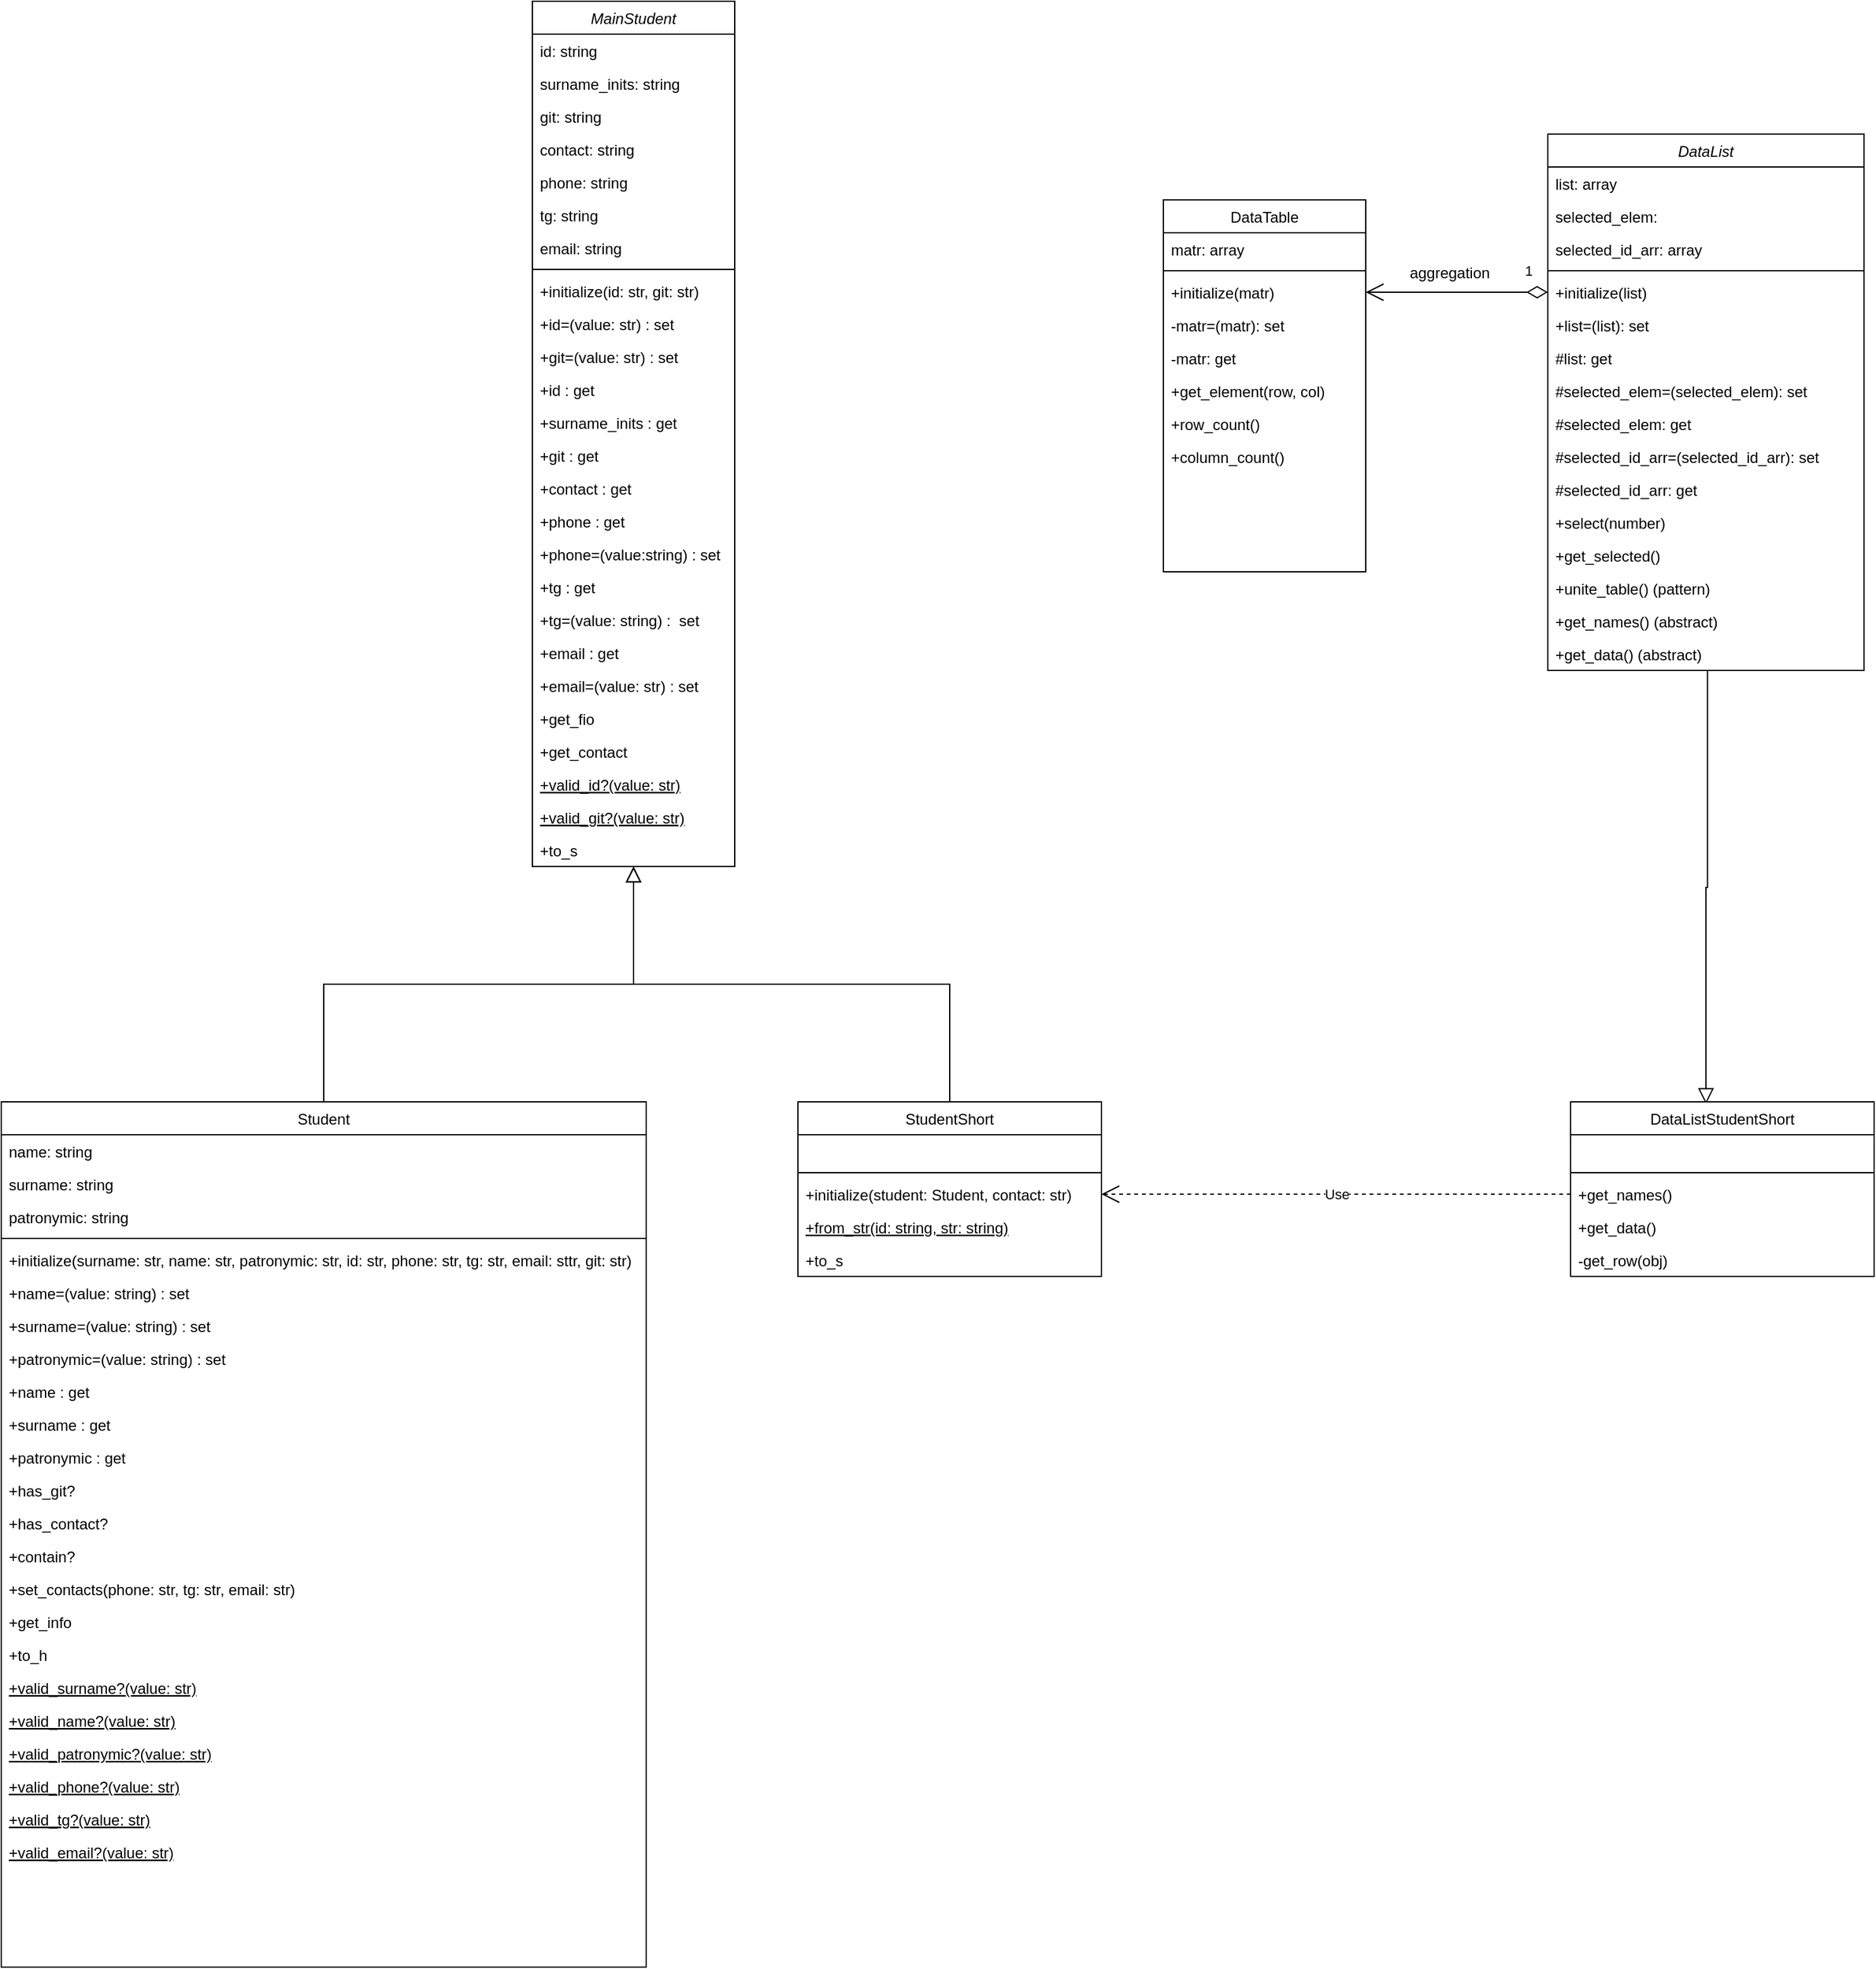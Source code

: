 <mxfile version="23.1.5" type="device">
  <diagram name="Страница — 1" id="VTBORHz53mg_HlFjVC3q">
    <mxGraphModel dx="3452" dy="2742" grid="1" gridSize="10" guides="1" tooltips="1" connect="1" arrows="1" fold="1" page="1" pageScale="1" pageWidth="827" pageHeight="1169" math="0" shadow="0">
      <root>
        <mxCell id="0" />
        <mxCell id="1" parent="0" />
        <mxCell id="d5amFrxsz3qg_HAPbQyT-1" value="DataList" style="swimlane;fontStyle=2;align=center;verticalAlign=top;childLayout=stackLayout;horizontal=1;startSize=26;horizontalStack=0;resizeParent=1;resizeLast=0;collapsible=1;marginBottom=0;rounded=0;shadow=0;strokeWidth=1;" vertex="1" parent="1">
          <mxGeometry x="1073" y="-1035" width="250" height="424" as="geometry">
            <mxRectangle x="230" y="140" width="160" height="26" as="alternateBounds" />
          </mxGeometry>
        </mxCell>
        <mxCell id="d5amFrxsz3qg_HAPbQyT-2" value="list: array" style="text;align=left;verticalAlign=top;spacingLeft=4;spacingRight=4;overflow=hidden;rotatable=0;points=[[0,0.5],[1,0.5]];portConstraint=eastwest;" vertex="1" parent="d5amFrxsz3qg_HAPbQyT-1">
          <mxGeometry y="26" width="250" height="26" as="geometry" />
        </mxCell>
        <mxCell id="d5amFrxsz3qg_HAPbQyT-3" value="selected_elem: " style="text;align=left;verticalAlign=top;spacingLeft=4;spacingRight=4;overflow=hidden;rotatable=0;points=[[0,0.5],[1,0.5]];portConstraint=eastwest;rounded=0;shadow=0;html=0;" vertex="1" parent="d5amFrxsz3qg_HAPbQyT-1">
          <mxGeometry y="52" width="250" height="26" as="geometry" />
        </mxCell>
        <mxCell id="d5amFrxsz3qg_HAPbQyT-4" value="selected_id_arr: array" style="text;align=left;verticalAlign=top;spacingLeft=4;spacingRight=4;overflow=hidden;rotatable=0;points=[[0,0.5],[1,0.5]];portConstraint=eastwest;rounded=0;shadow=0;html=0;" vertex="1" parent="d5amFrxsz3qg_HAPbQyT-1">
          <mxGeometry y="78" width="250" height="26" as="geometry" />
        </mxCell>
        <mxCell id="d5amFrxsz3qg_HAPbQyT-5" value="" style="line;html=1;strokeWidth=1;align=left;verticalAlign=middle;spacingTop=-1;spacingLeft=3;spacingRight=3;rotatable=0;labelPosition=right;points=[];portConstraint=eastwest;" vertex="1" parent="d5amFrxsz3qg_HAPbQyT-1">
          <mxGeometry y="104" width="250" height="8" as="geometry" />
        </mxCell>
        <mxCell id="d5amFrxsz3qg_HAPbQyT-6" value="+initialize(list)" style="text;align=left;verticalAlign=top;spacingLeft=4;spacingRight=4;overflow=hidden;rotatable=0;points=[[0,0.5],[1,0.5]];portConstraint=eastwest;" vertex="1" parent="d5amFrxsz3qg_HAPbQyT-1">
          <mxGeometry y="112" width="250" height="26" as="geometry" />
        </mxCell>
        <mxCell id="d5amFrxsz3qg_HAPbQyT-7" value="+list=(list): set" style="text;align=left;verticalAlign=top;spacingLeft=4;spacingRight=4;overflow=hidden;rotatable=0;points=[[0,0.5],[1,0.5]];portConstraint=eastwest;" vertex="1" parent="d5amFrxsz3qg_HAPbQyT-1">
          <mxGeometry y="138" width="250" height="26" as="geometry" />
        </mxCell>
        <mxCell id="d5amFrxsz3qg_HAPbQyT-8" value="#list: get" style="text;align=left;verticalAlign=top;spacingLeft=4;spacingRight=4;overflow=hidden;rotatable=0;points=[[0,0.5],[1,0.5]];portConstraint=eastwest;" vertex="1" parent="d5amFrxsz3qg_HAPbQyT-1">
          <mxGeometry y="164" width="250" height="26" as="geometry" />
        </mxCell>
        <mxCell id="d5amFrxsz3qg_HAPbQyT-9" value="#selected_elem=(selected_elem): set" style="text;align=left;verticalAlign=top;spacingLeft=4;spacingRight=4;overflow=hidden;rotatable=0;points=[[0,0.5],[1,0.5]];portConstraint=eastwest;" vertex="1" parent="d5amFrxsz3qg_HAPbQyT-1">
          <mxGeometry y="190" width="250" height="26" as="geometry" />
        </mxCell>
        <mxCell id="d5amFrxsz3qg_HAPbQyT-10" value="#selected_elem: get" style="text;align=left;verticalAlign=top;spacingLeft=4;spacingRight=4;overflow=hidden;rotatable=0;points=[[0,0.5],[1,0.5]];portConstraint=eastwest;" vertex="1" parent="d5amFrxsz3qg_HAPbQyT-1">
          <mxGeometry y="216" width="250" height="26" as="geometry" />
        </mxCell>
        <mxCell id="d5amFrxsz3qg_HAPbQyT-11" value="#selected_id_arr=(selected_id_arr): set" style="text;align=left;verticalAlign=top;spacingLeft=4;spacingRight=4;overflow=hidden;rotatable=0;points=[[0,0.5],[1,0.5]];portConstraint=eastwest;" vertex="1" parent="d5amFrxsz3qg_HAPbQyT-1">
          <mxGeometry y="242" width="250" height="26" as="geometry" />
        </mxCell>
        <mxCell id="d5amFrxsz3qg_HAPbQyT-12" value="#selected_id_arr: get" style="text;align=left;verticalAlign=top;spacingLeft=4;spacingRight=4;overflow=hidden;rotatable=0;points=[[0,0.5],[1,0.5]];portConstraint=eastwest;" vertex="1" parent="d5amFrxsz3qg_HAPbQyT-1">
          <mxGeometry y="268" width="250" height="26" as="geometry" />
        </mxCell>
        <mxCell id="d5amFrxsz3qg_HAPbQyT-13" value="+select(number)" style="text;align=left;verticalAlign=top;spacingLeft=4;spacingRight=4;overflow=hidden;rotatable=0;points=[[0,0.5],[1,0.5]];portConstraint=eastwest;" vertex="1" parent="d5amFrxsz3qg_HAPbQyT-1">
          <mxGeometry y="294" width="250" height="26" as="geometry" />
        </mxCell>
        <mxCell id="d5amFrxsz3qg_HAPbQyT-14" value="+get_selected()" style="text;align=left;verticalAlign=top;spacingLeft=4;spacingRight=4;overflow=hidden;rotatable=0;points=[[0,0.5],[1,0.5]];portConstraint=eastwest;" vertex="1" parent="d5amFrxsz3qg_HAPbQyT-1">
          <mxGeometry y="320" width="250" height="26" as="geometry" />
        </mxCell>
        <mxCell id="d5amFrxsz3qg_HAPbQyT-15" value="+unite_table() (pattern)" style="text;align=left;verticalAlign=top;spacingLeft=4;spacingRight=4;overflow=hidden;rotatable=0;points=[[0,0.5],[1,0.5]];portConstraint=eastwest;" vertex="1" parent="d5amFrxsz3qg_HAPbQyT-1">
          <mxGeometry y="346" width="250" height="26" as="geometry" />
        </mxCell>
        <mxCell id="d5amFrxsz3qg_HAPbQyT-16" value="+get_names() (abstract)" style="text;align=left;verticalAlign=top;spacingLeft=4;spacingRight=4;overflow=hidden;rotatable=0;points=[[0,0.5],[1,0.5]];portConstraint=eastwest;" vertex="1" parent="d5amFrxsz3qg_HAPbQyT-1">
          <mxGeometry y="372" width="250" height="26" as="geometry" />
        </mxCell>
        <mxCell id="d5amFrxsz3qg_HAPbQyT-17" value="+get_data() (abstract)" style="text;align=left;verticalAlign=top;spacingLeft=4;spacingRight=4;overflow=hidden;rotatable=0;points=[[0,0.5],[1,0.5]];portConstraint=eastwest;" vertex="1" parent="d5amFrxsz3qg_HAPbQyT-1">
          <mxGeometry y="398" width="250" height="26" as="geometry" />
        </mxCell>
        <mxCell id="d5amFrxsz3qg_HAPbQyT-18" value="DataTable" style="swimlane;fontStyle=0;align=center;verticalAlign=top;childLayout=stackLayout;horizontal=1;startSize=26;horizontalStack=0;resizeParent=1;resizeLast=0;collapsible=1;marginBottom=0;rounded=0;shadow=0;strokeWidth=1;" vertex="1" parent="1">
          <mxGeometry x="769" y="-983" width="160" height="294" as="geometry">
            <mxRectangle x="130" y="380" width="160" height="26" as="alternateBounds" />
          </mxGeometry>
        </mxCell>
        <mxCell id="d5amFrxsz3qg_HAPbQyT-19" value="matr: array" style="text;align=left;verticalAlign=top;spacingLeft=4;spacingRight=4;overflow=hidden;rotatable=0;points=[[0,0.5],[1,0.5]];portConstraint=eastwest;" vertex="1" parent="d5amFrxsz3qg_HAPbQyT-18">
          <mxGeometry y="26" width="160" height="26" as="geometry" />
        </mxCell>
        <mxCell id="d5amFrxsz3qg_HAPbQyT-20" value="" style="line;html=1;strokeWidth=1;align=left;verticalAlign=middle;spacingTop=-1;spacingLeft=3;spacingRight=3;rotatable=0;labelPosition=right;points=[];portConstraint=eastwest;" vertex="1" parent="d5amFrxsz3qg_HAPbQyT-18">
          <mxGeometry y="52" width="160" height="8" as="geometry" />
        </mxCell>
        <mxCell id="d5amFrxsz3qg_HAPbQyT-21" value="+initialize(matr)" style="text;align=left;verticalAlign=top;spacingLeft=4;spacingRight=4;overflow=hidden;rotatable=0;points=[[0,0.5],[1,0.5]];portConstraint=eastwest;fontStyle=0" vertex="1" parent="d5amFrxsz3qg_HAPbQyT-18">
          <mxGeometry y="60" width="160" height="26" as="geometry" />
        </mxCell>
        <mxCell id="d5amFrxsz3qg_HAPbQyT-22" value="-matr=(matr): set" style="text;align=left;verticalAlign=top;spacingLeft=4;spacingRight=4;overflow=hidden;rotatable=0;points=[[0,0.5],[1,0.5]];portConstraint=eastwest;" vertex="1" parent="d5amFrxsz3qg_HAPbQyT-18">
          <mxGeometry y="86" width="160" height="26" as="geometry" />
        </mxCell>
        <mxCell id="d5amFrxsz3qg_HAPbQyT-23" value="-matr: get" style="text;align=left;verticalAlign=top;spacingLeft=4;spacingRight=4;overflow=hidden;rotatable=0;points=[[0,0.5],[1,0.5]];portConstraint=eastwest;" vertex="1" parent="d5amFrxsz3qg_HAPbQyT-18">
          <mxGeometry y="112" width="160" height="26" as="geometry" />
        </mxCell>
        <mxCell id="d5amFrxsz3qg_HAPbQyT-24" value="+get_element(row, col)" style="text;align=left;verticalAlign=top;spacingLeft=4;spacingRight=4;overflow=hidden;rotatable=0;points=[[0,0.5],[1,0.5]];portConstraint=eastwest;" vertex="1" parent="d5amFrxsz3qg_HAPbQyT-18">
          <mxGeometry y="138" width="160" height="26" as="geometry" />
        </mxCell>
        <mxCell id="d5amFrxsz3qg_HAPbQyT-25" value="+row_count()" style="text;align=left;verticalAlign=top;spacingLeft=4;spacingRight=4;overflow=hidden;rotatable=0;points=[[0,0.5],[1,0.5]];portConstraint=eastwest;" vertex="1" parent="d5amFrxsz3qg_HAPbQyT-18">
          <mxGeometry y="164" width="160" height="26" as="geometry" />
        </mxCell>
        <mxCell id="d5amFrxsz3qg_HAPbQyT-26" value="+column_count()" style="text;align=left;verticalAlign=top;spacingLeft=4;spacingRight=4;overflow=hidden;rotatable=0;points=[[0,0.5],[1,0.5]];portConstraint=eastwest;" vertex="1" parent="d5amFrxsz3qg_HAPbQyT-18">
          <mxGeometry y="190" width="160" height="26" as="geometry" />
        </mxCell>
        <mxCell id="d5amFrxsz3qg_HAPbQyT-27" style="text;align=left;verticalAlign=top;spacingLeft=4;spacingRight=4;overflow=hidden;rotatable=0;points=[[0,0.5],[1,0.5]];portConstraint=eastwest;" vertex="1" parent="d5amFrxsz3qg_HAPbQyT-18">
          <mxGeometry y="216" width="160" height="26" as="geometry" />
        </mxCell>
        <mxCell id="d5amFrxsz3qg_HAPbQyT-28" style="text;align=left;verticalAlign=top;spacingLeft=4;spacingRight=4;overflow=hidden;rotatable=0;points=[[0,0.5],[1,0.5]];portConstraint=eastwest;" vertex="1" parent="d5amFrxsz3qg_HAPbQyT-18">
          <mxGeometry y="242" width="160" height="26" as="geometry" />
        </mxCell>
        <mxCell id="d5amFrxsz3qg_HAPbQyT-29" value="" style="endArrow=block;endSize=10;endFill=0;shadow=0;strokeWidth=1;rounded=0;edgeStyle=elbowEdgeStyle;elbow=vertical;entryX=0.446;entryY=0.013;entryDx=0;entryDy=0;entryPerimeter=0;exitX=0.505;exitY=1.01;exitDx=0;exitDy=0;exitPerimeter=0;" edge="1" parent="1" source="d5amFrxsz3qg_HAPbQyT-17" target="d5amFrxsz3qg_HAPbQyT-30">
          <mxGeometry width="160" relative="1" as="geometry">
            <mxPoint x="1200" y="-605" as="sourcePoint" />
            <mxPoint x="1313" y="-599" as="targetPoint" />
          </mxGeometry>
        </mxCell>
        <mxCell id="d5amFrxsz3qg_HAPbQyT-30" value="DataListStudentShort" style="swimlane;fontStyle=0;align=center;verticalAlign=top;childLayout=stackLayout;horizontal=1;startSize=26;horizontalStack=0;resizeParent=1;resizeLast=0;collapsible=1;marginBottom=0;rounded=0;shadow=0;strokeWidth=1;" vertex="1" parent="1">
          <mxGeometry x="1091" y="-270" width="240" height="138" as="geometry">
            <mxRectangle x="550" y="140" width="160" height="26" as="alternateBounds" />
          </mxGeometry>
        </mxCell>
        <mxCell id="d5amFrxsz3qg_HAPbQyT-31" value=" " style="text;align=left;verticalAlign=top;spacingLeft=4;spacingRight=4;overflow=hidden;rotatable=0;points=[[0,0.5],[1,0.5]];portConstraint=eastwest;" vertex="1" parent="d5amFrxsz3qg_HAPbQyT-30">
          <mxGeometry y="26" width="240" height="26" as="geometry" />
        </mxCell>
        <mxCell id="d5amFrxsz3qg_HAPbQyT-32" value="" style="line;html=1;strokeWidth=1;align=left;verticalAlign=middle;spacingTop=-1;spacingLeft=3;spacingRight=3;rotatable=0;labelPosition=right;points=[];portConstraint=eastwest;" vertex="1" parent="d5amFrxsz3qg_HAPbQyT-30">
          <mxGeometry y="52" width="240" height="8" as="geometry" />
        </mxCell>
        <mxCell id="d5amFrxsz3qg_HAPbQyT-33" value="+get_names()" style="text;align=left;verticalAlign=top;spacingLeft=4;spacingRight=4;overflow=hidden;rotatable=0;points=[[0,0.5],[1,0.5]];portConstraint=eastwest;" vertex="1" parent="d5amFrxsz3qg_HAPbQyT-30">
          <mxGeometry y="60" width="240" height="26" as="geometry" />
        </mxCell>
        <mxCell id="d5amFrxsz3qg_HAPbQyT-34" value="+get_data()" style="text;align=left;verticalAlign=top;spacingLeft=4;spacingRight=4;overflow=hidden;rotatable=0;points=[[0,0.5],[1,0.5]];portConstraint=eastwest;fontStyle=0" vertex="1" parent="d5amFrxsz3qg_HAPbQyT-30">
          <mxGeometry y="86" width="240" height="26" as="geometry" />
        </mxCell>
        <mxCell id="d5amFrxsz3qg_HAPbQyT-35" value="-get_row(obj)" style="text;align=left;verticalAlign=top;spacingLeft=4;spacingRight=4;overflow=hidden;rotatable=0;points=[[0,0.5],[1,0.5]];portConstraint=eastwest;" vertex="1" parent="d5amFrxsz3qg_HAPbQyT-30">
          <mxGeometry y="112" width="240" height="26" as="geometry" />
        </mxCell>
        <mxCell id="d5amFrxsz3qg_HAPbQyT-37" value="MainStudent" style="swimlane;fontStyle=2;align=center;verticalAlign=top;childLayout=stackLayout;horizontal=1;startSize=26;horizontalStack=0;resizeParent=1;resizeLast=0;collapsible=1;marginBottom=0;rounded=0;shadow=0;strokeWidth=1;" vertex="1" parent="1">
          <mxGeometry x="270" y="-1140" width="160" height="684" as="geometry">
            <mxRectangle x="230" y="140" width="160" height="26" as="alternateBounds" />
          </mxGeometry>
        </mxCell>
        <mxCell id="d5amFrxsz3qg_HAPbQyT-38" value="id: string " style="text;align=left;verticalAlign=top;spacingLeft=4;spacingRight=4;overflow=hidden;rotatable=0;points=[[0,0.5],[1,0.5]];portConstraint=eastwest;rounded=0;shadow=0;html=0;" vertex="1" parent="d5amFrxsz3qg_HAPbQyT-37">
          <mxGeometry y="26" width="160" height="26" as="geometry" />
        </mxCell>
        <mxCell id="d5amFrxsz3qg_HAPbQyT-39" value="surname_inits: string " style="text;align=left;verticalAlign=top;spacingLeft=4;spacingRight=4;overflow=hidden;rotatable=0;points=[[0,0.5],[1,0.5]];portConstraint=eastwest;rounded=0;shadow=0;html=0;" vertex="1" parent="d5amFrxsz3qg_HAPbQyT-37">
          <mxGeometry y="52" width="160" height="26" as="geometry" />
        </mxCell>
        <mxCell id="d5amFrxsz3qg_HAPbQyT-40" value="git: string&#xa; " style="text;align=left;verticalAlign=top;spacingLeft=4;spacingRight=4;overflow=hidden;rotatable=0;points=[[0,0.5],[1,0.5]];portConstraint=eastwest;rounded=0;shadow=0;html=0;" vertex="1" parent="d5amFrxsz3qg_HAPbQyT-37">
          <mxGeometry y="78" width="160" height="26" as="geometry" />
        </mxCell>
        <mxCell id="d5amFrxsz3qg_HAPbQyT-41" value="contact: string&#xa; " style="text;align=left;verticalAlign=top;spacingLeft=4;spacingRight=4;overflow=hidden;rotatable=0;points=[[0,0.5],[1,0.5]];portConstraint=eastwest;rounded=0;shadow=0;html=0;" vertex="1" parent="d5amFrxsz3qg_HAPbQyT-37">
          <mxGeometry y="104" width="160" height="26" as="geometry" />
        </mxCell>
        <mxCell id="d5amFrxsz3qg_HAPbQyT-42" value="phone: string" style="text;align=left;verticalAlign=top;spacingLeft=4;spacingRight=4;overflow=hidden;rotatable=0;points=[[0,0.5],[1,0.5]];portConstraint=eastwest;rounded=0;shadow=0;html=0;" vertex="1" parent="d5amFrxsz3qg_HAPbQyT-37">
          <mxGeometry y="130" width="160" height="26" as="geometry" />
        </mxCell>
        <mxCell id="d5amFrxsz3qg_HAPbQyT-43" value="tg: string" style="text;align=left;verticalAlign=top;spacingLeft=4;spacingRight=4;overflow=hidden;rotatable=0;points=[[0,0.5],[1,0.5]];portConstraint=eastwest;rounded=0;shadow=0;html=0;" vertex="1" parent="d5amFrxsz3qg_HAPbQyT-37">
          <mxGeometry y="156" width="160" height="26" as="geometry" />
        </mxCell>
        <mxCell id="d5amFrxsz3qg_HAPbQyT-44" value="email: string&#xa; " style="text;align=left;verticalAlign=top;spacingLeft=4;spacingRight=4;overflow=hidden;rotatable=0;points=[[0,0.5],[1,0.5]];portConstraint=eastwest;rounded=0;shadow=0;html=0;" vertex="1" parent="d5amFrxsz3qg_HAPbQyT-37">
          <mxGeometry y="182" width="160" height="26" as="geometry" />
        </mxCell>
        <mxCell id="d5amFrxsz3qg_HAPbQyT-45" value="" style="line;html=1;strokeWidth=1;align=left;verticalAlign=middle;spacingTop=-1;spacingLeft=3;spacingRight=3;rotatable=0;labelPosition=right;points=[];portConstraint=eastwest;" vertex="1" parent="d5amFrxsz3qg_HAPbQyT-37">
          <mxGeometry y="208" width="160" height="8" as="geometry" />
        </mxCell>
        <mxCell id="d5amFrxsz3qg_HAPbQyT-46" value="+initialize(id: str, git: str)" style="text;align=left;verticalAlign=top;spacingLeft=4;spacingRight=4;overflow=hidden;rotatable=0;points=[[0,0.5],[1,0.5]];portConstraint=eastwest;" vertex="1" parent="d5amFrxsz3qg_HAPbQyT-37">
          <mxGeometry y="216" width="160" height="26" as="geometry" />
        </mxCell>
        <mxCell id="d5amFrxsz3qg_HAPbQyT-47" value="+id=(value: str) : set" style="text;align=left;verticalAlign=top;spacingLeft=4;spacingRight=4;overflow=hidden;rotatable=0;points=[[0,0.5],[1,0.5]];portConstraint=eastwest;" vertex="1" parent="d5amFrxsz3qg_HAPbQyT-37">
          <mxGeometry y="242" width="160" height="26" as="geometry" />
        </mxCell>
        <mxCell id="d5amFrxsz3qg_HAPbQyT-48" value="+git=(value: str) : set" style="text;align=left;verticalAlign=top;spacingLeft=4;spacingRight=4;overflow=hidden;rotatable=0;points=[[0,0.5],[1,0.5]];portConstraint=eastwest;" vertex="1" parent="d5amFrxsz3qg_HAPbQyT-37">
          <mxGeometry y="268" width="160" height="26" as="geometry" />
        </mxCell>
        <mxCell id="d5amFrxsz3qg_HAPbQyT-49" value="+id : get" style="text;align=left;verticalAlign=top;spacingLeft=4;spacingRight=4;overflow=hidden;rotatable=0;points=[[0,0.5],[1,0.5]];portConstraint=eastwest;" vertex="1" parent="d5amFrxsz3qg_HAPbQyT-37">
          <mxGeometry y="294" width="160" height="26" as="geometry" />
        </mxCell>
        <mxCell id="d5amFrxsz3qg_HAPbQyT-50" value="+surname_inits : get" style="text;align=left;verticalAlign=top;spacingLeft=4;spacingRight=4;overflow=hidden;rotatable=0;points=[[0,0.5],[1,0.5]];portConstraint=eastwest;" vertex="1" parent="d5amFrxsz3qg_HAPbQyT-37">
          <mxGeometry y="320" width="160" height="26" as="geometry" />
        </mxCell>
        <mxCell id="d5amFrxsz3qg_HAPbQyT-51" value="+git : get" style="text;align=left;verticalAlign=top;spacingLeft=4;spacingRight=4;overflow=hidden;rotatable=0;points=[[0,0.5],[1,0.5]];portConstraint=eastwest;" vertex="1" parent="d5amFrxsz3qg_HAPbQyT-37">
          <mxGeometry y="346" width="160" height="26" as="geometry" />
        </mxCell>
        <mxCell id="d5amFrxsz3qg_HAPbQyT-52" value="+contact : get" style="text;align=left;verticalAlign=top;spacingLeft=4;spacingRight=4;overflow=hidden;rotatable=0;points=[[0,0.5],[1,0.5]];portConstraint=eastwest;" vertex="1" parent="d5amFrxsz3qg_HAPbQyT-37">
          <mxGeometry y="372" width="160" height="26" as="geometry" />
        </mxCell>
        <mxCell id="d5amFrxsz3qg_HAPbQyT-53" value="+phone : get" style="text;align=left;verticalAlign=top;spacingLeft=4;spacingRight=4;overflow=hidden;rotatable=0;points=[[0,0.5],[1,0.5]];portConstraint=eastwest;" vertex="1" parent="d5amFrxsz3qg_HAPbQyT-37">
          <mxGeometry y="398" width="160" height="26" as="geometry" />
        </mxCell>
        <mxCell id="d5amFrxsz3qg_HAPbQyT-106" value="+phone=(value:string) : set" style="text;align=left;verticalAlign=top;spacingLeft=4;spacingRight=4;overflow=hidden;rotatable=0;points=[[0,0.5],[1,0.5]];portConstraint=eastwest;" vertex="1" parent="d5amFrxsz3qg_HAPbQyT-37">
          <mxGeometry y="424" width="160" height="26" as="geometry" />
        </mxCell>
        <mxCell id="d5amFrxsz3qg_HAPbQyT-54" value="+tg : get" style="text;align=left;verticalAlign=top;spacingLeft=4;spacingRight=4;overflow=hidden;rotatable=0;points=[[0,0.5],[1,0.5]];portConstraint=eastwest;" vertex="1" parent="d5amFrxsz3qg_HAPbQyT-37">
          <mxGeometry y="450" width="160" height="26" as="geometry" />
        </mxCell>
        <mxCell id="d5amFrxsz3qg_HAPbQyT-107" value="+tg=(value: string) :  set" style="text;align=left;verticalAlign=top;spacingLeft=4;spacingRight=4;overflow=hidden;rotatable=0;points=[[0,0.5],[1,0.5]];portConstraint=eastwest;" vertex="1" parent="d5amFrxsz3qg_HAPbQyT-37">
          <mxGeometry y="476" width="160" height="26" as="geometry" />
        </mxCell>
        <mxCell id="d5amFrxsz3qg_HAPbQyT-55" value="+email : get" style="text;align=left;verticalAlign=top;spacingLeft=4;spacingRight=4;overflow=hidden;rotatable=0;points=[[0,0.5],[1,0.5]];portConstraint=eastwest;" vertex="1" parent="d5amFrxsz3qg_HAPbQyT-37">
          <mxGeometry y="502" width="160" height="26" as="geometry" />
        </mxCell>
        <mxCell id="d5amFrxsz3qg_HAPbQyT-108" value="+email=(value: str) : set" style="text;align=left;verticalAlign=top;spacingLeft=4;spacingRight=4;overflow=hidden;rotatable=0;points=[[0,0.5],[1,0.5]];portConstraint=eastwest;" vertex="1" parent="d5amFrxsz3qg_HAPbQyT-37">
          <mxGeometry y="528" width="160" height="26" as="geometry" />
        </mxCell>
        <mxCell id="d5amFrxsz3qg_HAPbQyT-56" value="+get_fio " style="text;align=left;verticalAlign=top;spacingLeft=4;spacingRight=4;overflow=hidden;rotatable=0;points=[[0,0.5],[1,0.5]];portConstraint=eastwest;" vertex="1" parent="d5amFrxsz3qg_HAPbQyT-37">
          <mxGeometry y="554" width="160" height="26" as="geometry" />
        </mxCell>
        <mxCell id="d5amFrxsz3qg_HAPbQyT-57" value="+get_contact" style="text;align=left;verticalAlign=top;spacingLeft=4;spacingRight=4;overflow=hidden;rotatable=0;points=[[0,0.5],[1,0.5]];portConstraint=eastwest;" vertex="1" parent="d5amFrxsz3qg_HAPbQyT-37">
          <mxGeometry y="580" width="160" height="26" as="geometry" />
        </mxCell>
        <mxCell id="d5amFrxsz3qg_HAPbQyT-58" value="+valid_id?(value: str)" style="text;align=left;verticalAlign=top;spacingLeft=4;spacingRight=4;overflow=hidden;rotatable=0;points=[[0,0.5],[1,0.5]];portConstraint=eastwest;fontStyle=4" vertex="1" parent="d5amFrxsz3qg_HAPbQyT-37">
          <mxGeometry y="606" width="160" height="26" as="geometry" />
        </mxCell>
        <mxCell id="d5amFrxsz3qg_HAPbQyT-59" value="+valid_git?(value: str)" style="text;align=left;verticalAlign=top;spacingLeft=4;spacingRight=4;overflow=hidden;rotatable=0;points=[[0,0.5],[1,0.5]];portConstraint=eastwest;fontStyle=4" vertex="1" parent="d5amFrxsz3qg_HAPbQyT-37">
          <mxGeometry y="632" width="160" height="26" as="geometry" />
        </mxCell>
        <mxCell id="d5amFrxsz3qg_HAPbQyT-60" value="+to_s" style="text;align=left;verticalAlign=top;spacingLeft=4;spacingRight=4;overflow=hidden;rotatable=0;points=[[0,0.5],[1,0.5]];portConstraint=eastwest;fontStyle=0" vertex="1" parent="d5amFrxsz3qg_HAPbQyT-37">
          <mxGeometry y="658" width="160" height="26" as="geometry" />
        </mxCell>
        <mxCell id="d5amFrxsz3qg_HAPbQyT-61" value="Student" style="swimlane;fontStyle=0;align=center;verticalAlign=top;childLayout=stackLayout;horizontal=1;startSize=26;horizontalStack=0;resizeParent=1;resizeLast=0;collapsible=1;marginBottom=0;rounded=0;shadow=0;strokeWidth=1;" vertex="1" parent="1">
          <mxGeometry x="-150" y="-270" width="510" height="684" as="geometry">
            <mxRectangle x="130" y="380" width="160" height="26" as="alternateBounds" />
          </mxGeometry>
        </mxCell>
        <mxCell id="d5amFrxsz3qg_HAPbQyT-62" value="name: string" style="text;align=left;verticalAlign=top;spacingLeft=4;spacingRight=4;overflow=hidden;rotatable=0;points=[[0,0.5],[1,0.5]];portConstraint=eastwest;" vertex="1" parent="d5amFrxsz3qg_HAPbQyT-61">
          <mxGeometry y="26" width="510" height="26" as="geometry" />
        </mxCell>
        <mxCell id="d5amFrxsz3qg_HAPbQyT-63" value="surname: string" style="text;align=left;verticalAlign=top;spacingLeft=4;spacingRight=4;overflow=hidden;rotatable=0;points=[[0,0.5],[1,0.5]];portConstraint=eastwest;rounded=0;shadow=0;html=0;" vertex="1" parent="d5amFrxsz3qg_HAPbQyT-61">
          <mxGeometry y="52" width="510" height="26" as="geometry" />
        </mxCell>
        <mxCell id="d5amFrxsz3qg_HAPbQyT-64" value="patronymic: string" style="text;align=left;verticalAlign=top;spacingLeft=4;spacingRight=4;overflow=hidden;rotatable=0;points=[[0,0.5],[1,0.5]];portConstraint=eastwest;rounded=0;shadow=0;html=0;" vertex="1" parent="d5amFrxsz3qg_HAPbQyT-61">
          <mxGeometry y="78" width="510" height="26" as="geometry" />
        </mxCell>
        <mxCell id="d5amFrxsz3qg_HAPbQyT-65" value="" style="line;html=1;strokeWidth=1;align=left;verticalAlign=middle;spacingTop=-1;spacingLeft=3;spacingRight=3;rotatable=0;labelPosition=right;points=[];portConstraint=eastwest;" vertex="1" parent="d5amFrxsz3qg_HAPbQyT-61">
          <mxGeometry y="104" width="510" height="8" as="geometry" />
        </mxCell>
        <mxCell id="d5amFrxsz3qg_HAPbQyT-66" value="+initialize(surname: str, name: str, patronymic: str, id: str, phone: str, tg: str, email: sttr, git: str)" style="text;align=left;verticalAlign=top;spacingLeft=4;spacingRight=4;overflow=hidden;rotatable=0;points=[[0,0.5],[1,0.5]];portConstraint=eastwest;" vertex="1" parent="d5amFrxsz3qg_HAPbQyT-61">
          <mxGeometry y="112" width="510" height="26" as="geometry" />
        </mxCell>
        <mxCell id="d5amFrxsz3qg_HAPbQyT-67" value="+name=(value: string) : set" style="text;align=left;verticalAlign=top;spacingLeft=4;spacingRight=4;overflow=hidden;rotatable=0;points=[[0,0.5],[1,0.5]];portConstraint=eastwest;" vertex="1" parent="d5amFrxsz3qg_HAPbQyT-61">
          <mxGeometry y="138" width="510" height="26" as="geometry" />
        </mxCell>
        <mxCell id="d5amFrxsz3qg_HAPbQyT-68" value="+surname=(value: string) : set" style="text;align=left;verticalAlign=top;spacingLeft=4;spacingRight=4;overflow=hidden;rotatable=0;points=[[0,0.5],[1,0.5]];portConstraint=eastwest;" vertex="1" parent="d5amFrxsz3qg_HAPbQyT-61">
          <mxGeometry y="164" width="510" height="26" as="geometry" />
        </mxCell>
        <mxCell id="d5amFrxsz3qg_HAPbQyT-69" value="+patronymic=(value: string) : set" style="text;align=left;verticalAlign=top;spacingLeft=4;spacingRight=4;overflow=hidden;rotatable=0;points=[[0,0.5],[1,0.5]];portConstraint=eastwest;" vertex="1" parent="d5amFrxsz3qg_HAPbQyT-61">
          <mxGeometry y="190" width="510" height="26" as="geometry" />
        </mxCell>
        <mxCell id="d5amFrxsz3qg_HAPbQyT-73" value="+name : get" style="text;align=left;verticalAlign=top;spacingLeft=4;spacingRight=4;overflow=hidden;rotatable=0;points=[[0,0.5],[1,0.5]];portConstraint=eastwest;" vertex="1" parent="d5amFrxsz3qg_HAPbQyT-61">
          <mxGeometry y="216" width="510" height="26" as="geometry" />
        </mxCell>
        <mxCell id="d5amFrxsz3qg_HAPbQyT-74" value="+surname : get" style="text;align=left;verticalAlign=top;spacingLeft=4;spacingRight=4;overflow=hidden;rotatable=0;points=[[0,0.5],[1,0.5]];portConstraint=eastwest;" vertex="1" parent="d5amFrxsz3qg_HAPbQyT-61">
          <mxGeometry y="242" width="510" height="26" as="geometry" />
        </mxCell>
        <mxCell id="d5amFrxsz3qg_HAPbQyT-75" value="+patronymic : get" style="text;align=left;verticalAlign=top;spacingLeft=4;spacingRight=4;overflow=hidden;rotatable=0;points=[[0,0.5],[1,0.5]];portConstraint=eastwest;" vertex="1" parent="d5amFrxsz3qg_HAPbQyT-61">
          <mxGeometry y="268" width="510" height="26" as="geometry" />
        </mxCell>
        <mxCell id="d5amFrxsz3qg_HAPbQyT-76" value="+has_git?" style="text;align=left;verticalAlign=top;spacingLeft=4;spacingRight=4;overflow=hidden;rotatable=0;points=[[0,0.5],[1,0.5]];portConstraint=eastwest;fontStyle=0" vertex="1" parent="d5amFrxsz3qg_HAPbQyT-61">
          <mxGeometry y="294" width="510" height="26" as="geometry" />
        </mxCell>
        <mxCell id="d5amFrxsz3qg_HAPbQyT-77" value="+has_contact?" style="text;align=left;verticalAlign=top;spacingLeft=4;spacingRight=4;overflow=hidden;rotatable=0;points=[[0,0.5],[1,0.5]];portConstraint=eastwest;fontStyle=0" vertex="1" parent="d5amFrxsz3qg_HAPbQyT-61">
          <mxGeometry y="320" width="510" height="26" as="geometry" />
        </mxCell>
        <mxCell id="d5amFrxsz3qg_HAPbQyT-78" value="+contain?" style="text;align=left;verticalAlign=top;spacingLeft=4;spacingRight=4;overflow=hidden;rotatable=0;points=[[0,0.5],[1,0.5]];portConstraint=eastwest;fontStyle=0" vertex="1" parent="d5amFrxsz3qg_HAPbQyT-61">
          <mxGeometry y="346" width="510" height="26" as="geometry" />
        </mxCell>
        <mxCell id="d5amFrxsz3qg_HAPbQyT-79" value="+set_contacts(phone: str, tg: str, email: str)" style="text;align=left;verticalAlign=top;spacingLeft=4;spacingRight=4;overflow=hidden;rotatable=0;points=[[0,0.5],[1,0.5]];portConstraint=eastwest;fontStyle=0" vertex="1" parent="d5amFrxsz3qg_HAPbQyT-61">
          <mxGeometry y="372" width="510" height="26" as="geometry" />
        </mxCell>
        <mxCell id="d5amFrxsz3qg_HAPbQyT-80" value="+get_info" style="text;align=left;verticalAlign=top;spacingLeft=4;spacingRight=4;overflow=hidden;rotatable=0;points=[[0,0.5],[1,0.5]];portConstraint=eastwest;fontStyle=0" vertex="1" parent="d5amFrxsz3qg_HAPbQyT-61">
          <mxGeometry y="398" width="510" height="26" as="geometry" />
        </mxCell>
        <mxCell id="d5amFrxsz3qg_HAPbQyT-105" value="+to_h" style="text;align=left;verticalAlign=top;spacingLeft=4;spacingRight=4;overflow=hidden;rotatable=0;points=[[0,0.5],[1,0.5]];portConstraint=eastwest;fontStyle=0" vertex="1" parent="d5amFrxsz3qg_HAPbQyT-61">
          <mxGeometry y="424" width="510" height="26" as="geometry" />
        </mxCell>
        <mxCell id="d5amFrxsz3qg_HAPbQyT-81" value="+valid_surname?(value: str)" style="text;align=left;verticalAlign=top;spacingLeft=4;spacingRight=4;overflow=hidden;rotatable=0;points=[[0,0.5],[1,0.5]];portConstraint=eastwest;fontStyle=4" vertex="1" parent="d5amFrxsz3qg_HAPbQyT-61">
          <mxGeometry y="450" width="510" height="26" as="geometry" />
        </mxCell>
        <mxCell id="d5amFrxsz3qg_HAPbQyT-82" value="+valid_name?(value: str)" style="text;align=left;verticalAlign=top;spacingLeft=4;spacingRight=4;overflow=hidden;rotatable=0;points=[[0,0.5],[1,0.5]];portConstraint=eastwest;fontStyle=4" vertex="1" parent="d5amFrxsz3qg_HAPbQyT-61">
          <mxGeometry y="476" width="510" height="26" as="geometry" />
        </mxCell>
        <mxCell id="d5amFrxsz3qg_HAPbQyT-83" value="+valid_patronymic?(value: str)" style="text;align=left;verticalAlign=top;spacingLeft=4;spacingRight=4;overflow=hidden;rotatable=0;points=[[0,0.5],[1,0.5]];portConstraint=eastwest;fontStyle=4" vertex="1" parent="d5amFrxsz3qg_HAPbQyT-61">
          <mxGeometry y="502" width="510" height="26" as="geometry" />
        </mxCell>
        <mxCell id="d5amFrxsz3qg_HAPbQyT-84" value="+valid_phone?(value: str)" style="text;align=left;verticalAlign=top;spacingLeft=4;spacingRight=4;overflow=hidden;rotatable=0;points=[[0,0.5],[1,0.5]];portConstraint=eastwest;fontStyle=4" vertex="1" parent="d5amFrxsz3qg_HAPbQyT-61">
          <mxGeometry y="528" width="510" height="26" as="geometry" />
        </mxCell>
        <mxCell id="d5amFrxsz3qg_HAPbQyT-85" value="+valid_tg?(value: str)" style="text;align=left;verticalAlign=top;spacingLeft=4;spacingRight=4;overflow=hidden;rotatable=0;points=[[0,0.5],[1,0.5]];portConstraint=eastwest;fontStyle=4" vertex="1" parent="d5amFrxsz3qg_HAPbQyT-61">
          <mxGeometry y="554" width="510" height="26" as="geometry" />
        </mxCell>
        <mxCell id="d5amFrxsz3qg_HAPbQyT-86" value="+valid_email?(value: str)" style="text;align=left;verticalAlign=top;spacingLeft=4;spacingRight=4;overflow=hidden;rotatable=0;points=[[0,0.5],[1,0.5]];portConstraint=eastwest;fontStyle=4" vertex="1" parent="d5amFrxsz3qg_HAPbQyT-61">
          <mxGeometry y="580" width="510" height="26" as="geometry" />
        </mxCell>
        <mxCell id="d5amFrxsz3qg_HAPbQyT-87" value="" style="endArrow=block;endSize=10;endFill=0;shadow=0;strokeWidth=1;rounded=0;edgeStyle=elbowEdgeStyle;elbow=vertical;" edge="1" parent="1" source="d5amFrxsz3qg_HAPbQyT-61" target="d5amFrxsz3qg_HAPbQyT-37">
          <mxGeometry width="160" relative="1" as="geometry">
            <mxPoint x="126" y="-417" as="sourcePoint" />
            <mxPoint x="126" y="-417" as="targetPoint" />
          </mxGeometry>
        </mxCell>
        <mxCell id="d5amFrxsz3qg_HAPbQyT-88" value="" style="endArrow=block;endSize=10;endFill=0;shadow=0;strokeWidth=1;rounded=0;edgeStyle=elbowEdgeStyle;elbow=vertical;exitX=0.5;exitY=0;exitDx=0;exitDy=0;" edge="1" parent="1" source="d5amFrxsz3qg_HAPbQyT-89" target="d5amFrxsz3qg_HAPbQyT-37">
          <mxGeometry width="160" relative="1" as="geometry">
            <mxPoint x="336" y="-260" as="sourcePoint" />
            <mxPoint x="236" y="-349" as="targetPoint" />
          </mxGeometry>
        </mxCell>
        <mxCell id="d5amFrxsz3qg_HAPbQyT-89" value="StudentShort" style="swimlane;fontStyle=0;align=center;verticalAlign=top;childLayout=stackLayout;horizontal=1;startSize=26;horizontalStack=0;resizeParent=1;resizeLast=0;collapsible=1;marginBottom=0;rounded=0;shadow=0;strokeWidth=1;" vertex="1" parent="1">
          <mxGeometry x="480" y="-270" width="240" height="138" as="geometry">
            <mxRectangle x="550" y="140" width="160" height="26" as="alternateBounds" />
          </mxGeometry>
        </mxCell>
        <mxCell id="d5amFrxsz3qg_HAPbQyT-90" value=" " style="text;align=left;verticalAlign=top;spacingLeft=4;spacingRight=4;overflow=hidden;rotatable=0;points=[[0,0.5],[1,0.5]];portConstraint=eastwest;" vertex="1" parent="d5amFrxsz3qg_HAPbQyT-89">
          <mxGeometry y="26" width="240" height="26" as="geometry" />
        </mxCell>
        <mxCell id="d5amFrxsz3qg_HAPbQyT-91" value="" style="line;html=1;strokeWidth=1;align=left;verticalAlign=middle;spacingTop=-1;spacingLeft=3;spacingRight=3;rotatable=0;labelPosition=right;points=[];portConstraint=eastwest;" vertex="1" parent="d5amFrxsz3qg_HAPbQyT-89">
          <mxGeometry y="52" width="240" height="8" as="geometry" />
        </mxCell>
        <mxCell id="d5amFrxsz3qg_HAPbQyT-92" value="+initialize(student: Student, contact: str)" style="text;align=left;verticalAlign=top;spacingLeft=4;spacingRight=4;overflow=hidden;rotatable=0;points=[[0,0.5],[1,0.5]];portConstraint=eastwest;" vertex="1" parent="d5amFrxsz3qg_HAPbQyT-89">
          <mxGeometry y="60" width="240" height="26" as="geometry" />
        </mxCell>
        <mxCell id="d5amFrxsz3qg_HAPbQyT-93" value="+from_str(id: string, str: string)" style="text;align=left;verticalAlign=top;spacingLeft=4;spacingRight=4;overflow=hidden;rotatable=0;points=[[0,0.5],[1,0.5]];portConstraint=eastwest;fontStyle=4" vertex="1" parent="d5amFrxsz3qg_HAPbQyT-89">
          <mxGeometry y="86" width="240" height="26" as="geometry" />
        </mxCell>
        <mxCell id="d5amFrxsz3qg_HAPbQyT-94" value="+to_s" style="text;align=left;verticalAlign=top;spacingLeft=4;spacingRight=4;overflow=hidden;rotatable=0;points=[[0,0.5],[1,0.5]];portConstraint=eastwest;" vertex="1" parent="d5amFrxsz3qg_HAPbQyT-89">
          <mxGeometry y="112" width="240" height="26" as="geometry" />
        </mxCell>
        <mxCell id="d5amFrxsz3qg_HAPbQyT-95" value="1" style="endArrow=open;html=1;endSize=12;startArrow=diamondThin;startSize=14;startFill=0;edgeStyle=orthogonalEdgeStyle;align=left;verticalAlign=bottom;rounded=0;exitX=0;exitY=0.5;exitDx=0;exitDy=0;entryX=1;entryY=0.5;entryDx=0;entryDy=0;" edge="1" parent="1" source="d5amFrxsz3qg_HAPbQyT-6" target="d5amFrxsz3qg_HAPbQyT-21">
          <mxGeometry x="-0.722" y="-8" relative="1" as="geometry">
            <mxPoint x="1189" y="-830" as="sourcePoint" />
            <mxPoint x="1349" y="-830" as="targetPoint" />
            <mxPoint as="offset" />
          </mxGeometry>
        </mxCell>
        <mxCell id="d5amFrxsz3qg_HAPbQyT-96" value="aggregation" style="text;html=1;align=center;verticalAlign=middle;resizable=0;points=[];autosize=1;strokeColor=none;fillColor=none;" vertex="1" parent="1">
          <mxGeometry x="954" y="-938" width="81" height="26" as="geometry" />
        </mxCell>
        <mxCell id="d5amFrxsz3qg_HAPbQyT-97" value="Use" style="endArrow=open;endSize=12;dashed=1;html=1;rounded=0;exitX=0;exitY=0.5;exitDx=0;exitDy=0;entryX=1;entryY=0.5;entryDx=0;entryDy=0;" edge="1" parent="1" source="d5amFrxsz3qg_HAPbQyT-33" target="d5amFrxsz3qg_HAPbQyT-92">
          <mxGeometry width="160" relative="1" as="geometry">
            <mxPoint x="900" y="-560" as="sourcePoint" />
            <mxPoint x="1060" y="-560" as="targetPoint" />
          </mxGeometry>
        </mxCell>
      </root>
    </mxGraphModel>
  </diagram>
</mxfile>
